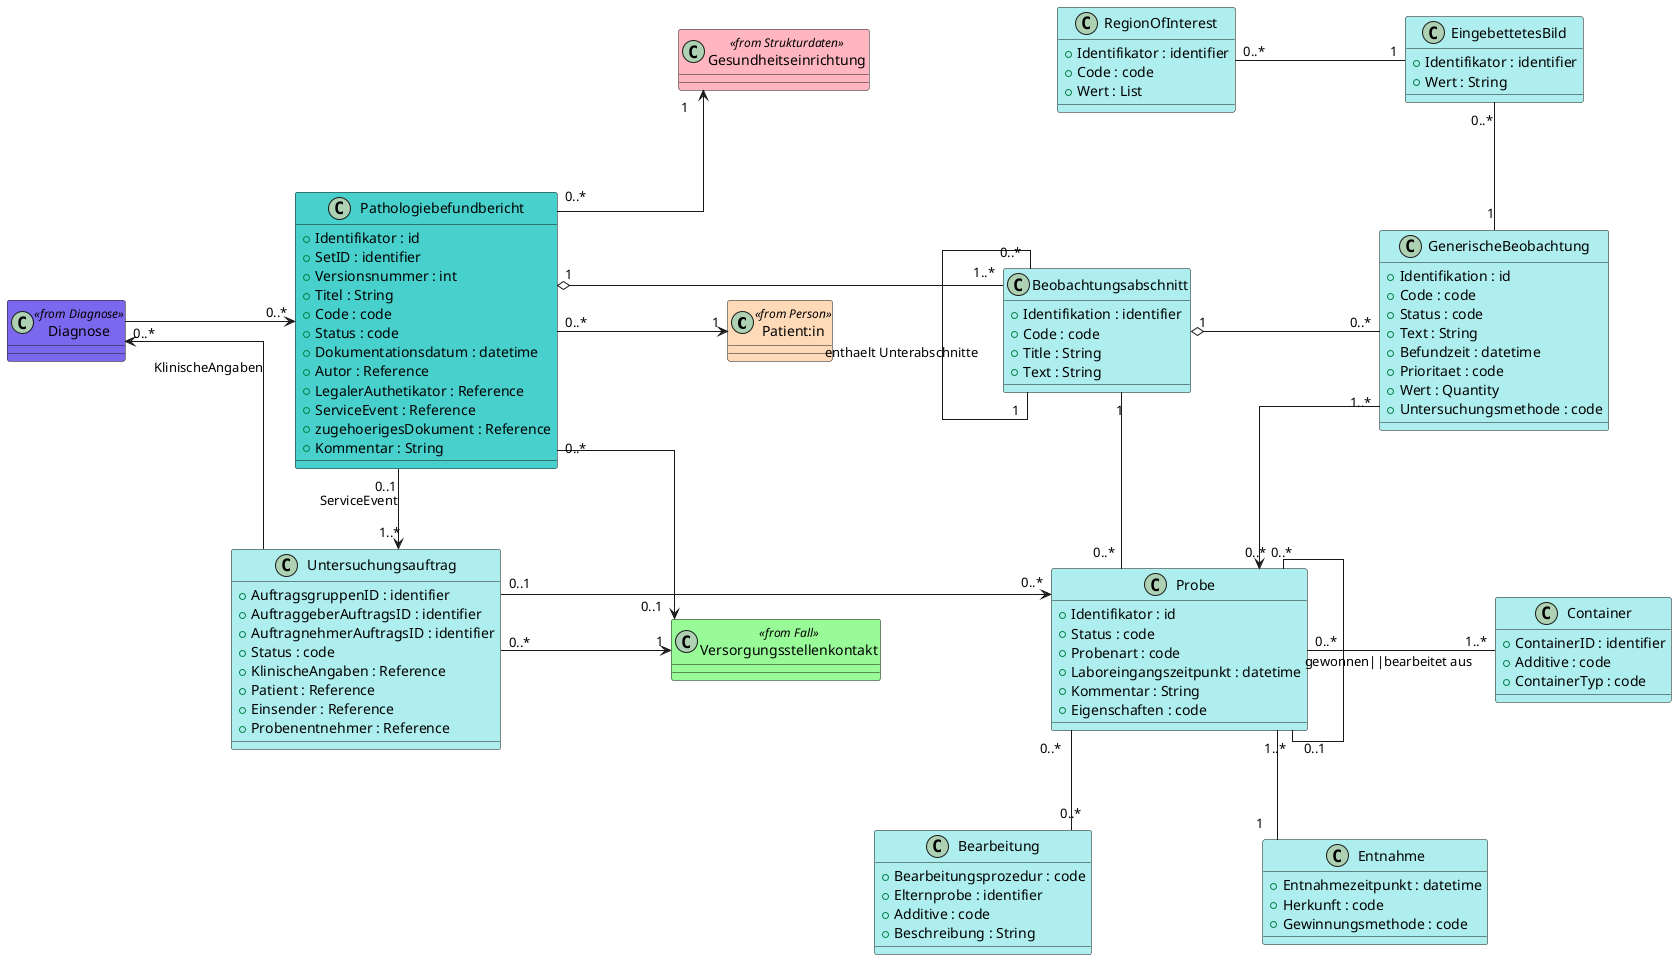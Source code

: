 @startuml "Patho"

skinparam Linetype ortho
skinparam Nodesep 170
skinparam Ranksep 80

together {
  class "Patient:in" as Patient <<from Person>> #PeachPuff 
  class "Gesundheitseinrichtung" as Organization <<from Strukturdaten>> #LightPink
  class "Versorgungsstellenkontakt" as Encounter <<from Fall>> #PaleGreen
}

class "Diagnose" as Condition <<from Diagnose>> #MediumSlateBlue

Patient -[hidden]- Encounter
Organization -[hidden]- Patient
Patient "1" <- "0..*" PathoReport
PathoReport "0..*" -> "0..1" Encounter
PathoReport "0..*" -> "1" Organization
ServiceRequest "0..*" -> "1" Encounter
Condition -> "0..*" PathoReport 
ServiceRequest -l-> "0..*" Condition : KlinischeAngaben

together {
  class "Pathologiebefundbericht" as PathoReport #MediumTurquoise 
  class "Untersuchungsauftrag" as ServiceRequest #PaleTurquoise
}

together {
  class "Beobachtungsabschnitt" as Section #PaleTurquoise 
  class "GenerischeBeobachtung" as PathoFinding #PaleTurquoise 

}

Section "1..*" -l-o "1" PathoReport
Section "0..*" - "1" Section : enthaelt Unterabschnitte

together {
  class "Probe" as Specimen #PaleTurquoise 
  class "Entnahme" as Collection #PaleTurquoise 

}


class "Pathologiebefundbericht" as PathoReport #MediumTurquoise {
  +Identifikator : id
  +SetID : identifier
  +Versionsnummer : int
  +Titel : String
  +Code : code
  +Status : code
  +Dokumentationsdatum : datetime
  +Autor : Reference
  +LegalerAuthetikator : Reference
  +ServiceEvent : Reference
  +zugehoerigesDokument : Reference
  +Kommentar : String
}

class "Beobachtungsabschnitt" as Section #PaleTurquoise {
  +Identifikation : identifier
  +Code : code
  +Title : String
  +Text : String
}


class "Untersuchungsauftrag" as ServiceRequest #PaleTurquoise {
  +AuftragsgruppenID : identifier
  +AuftraggeberAuftragsID : identifier
  +AuftragnehmerAuftragsID : identifier
  +Status : code
  +KlinischeAngaben : Reference
  +Patient : Reference
  +Einsender : Reference
  +Probenentnehmer : Reference
}

ServiceRequest "1..*" <-u- "0..1" PathoReport : ServiceEvent

class "GenerischeBeobachtung" as PathoFinding #PaleTurquoise {
  +Identifikation : id
  +Code : code 
  +Status : code
  +Text : String
  +Befundzeit : datetime
  +Prioritaet : code
  +Wert : Quantity
  +Untersuchungsmethode : code
}

PathoFinding "0..*" -l-o "1" Section

class "Probe" as Specimen #PaleTurquoise {
  +Identifikator : id
  +Status : code
  +Probenart : code
  +Laboreingangszeitpunkt : datetime
  +Kommentar : String
  +Eigenschaften : code
}

Specimen "0..*" <-u- "1..*" PathoFinding
Specimen "0..*" -l- "1" Section
Specimen "0..*" <-l- "0..1" ServiceRequest
Specimen "0..*" - "0..1" Specimen : gewonnen||bearbeitet aus

class "Entnahme" as Collection #PaleTurquoise {
  +Entnahmezeitpunkt : datetime
  +Herkunft : code
  +Gewinnungsmethode : code
}

Collection "1" -u- "1..*" Specimen

class "Bearbeitung" as Processing #PaleTurquoise {
  +Bearbeitungsprozedur : code 
  +Elternprobe : identifier
  +Additive : code
  +Beschreibung : String
}

Processing "0..*" -u- "0..*" Specimen

class "Container" as Container #PaleTurquoise {
  +ContainerID : identifier
  +Additive : code
  +ContainerTyp : code
}

Container "1..*" -l- "0..*" Specimen

class "EingebettetesBild" as Media #PaleTurquoise {
  +Identifikator : identifier
  +Wert : String
}

Media "0..*" -d- "1" PathoFinding

class "RegionOfInterest" as ROI #PaleTurquoise {
  +Identifikator : identifier
  +Code : code
  +Wert : List
}

ROI "0..*" - "1" Media

@enduml